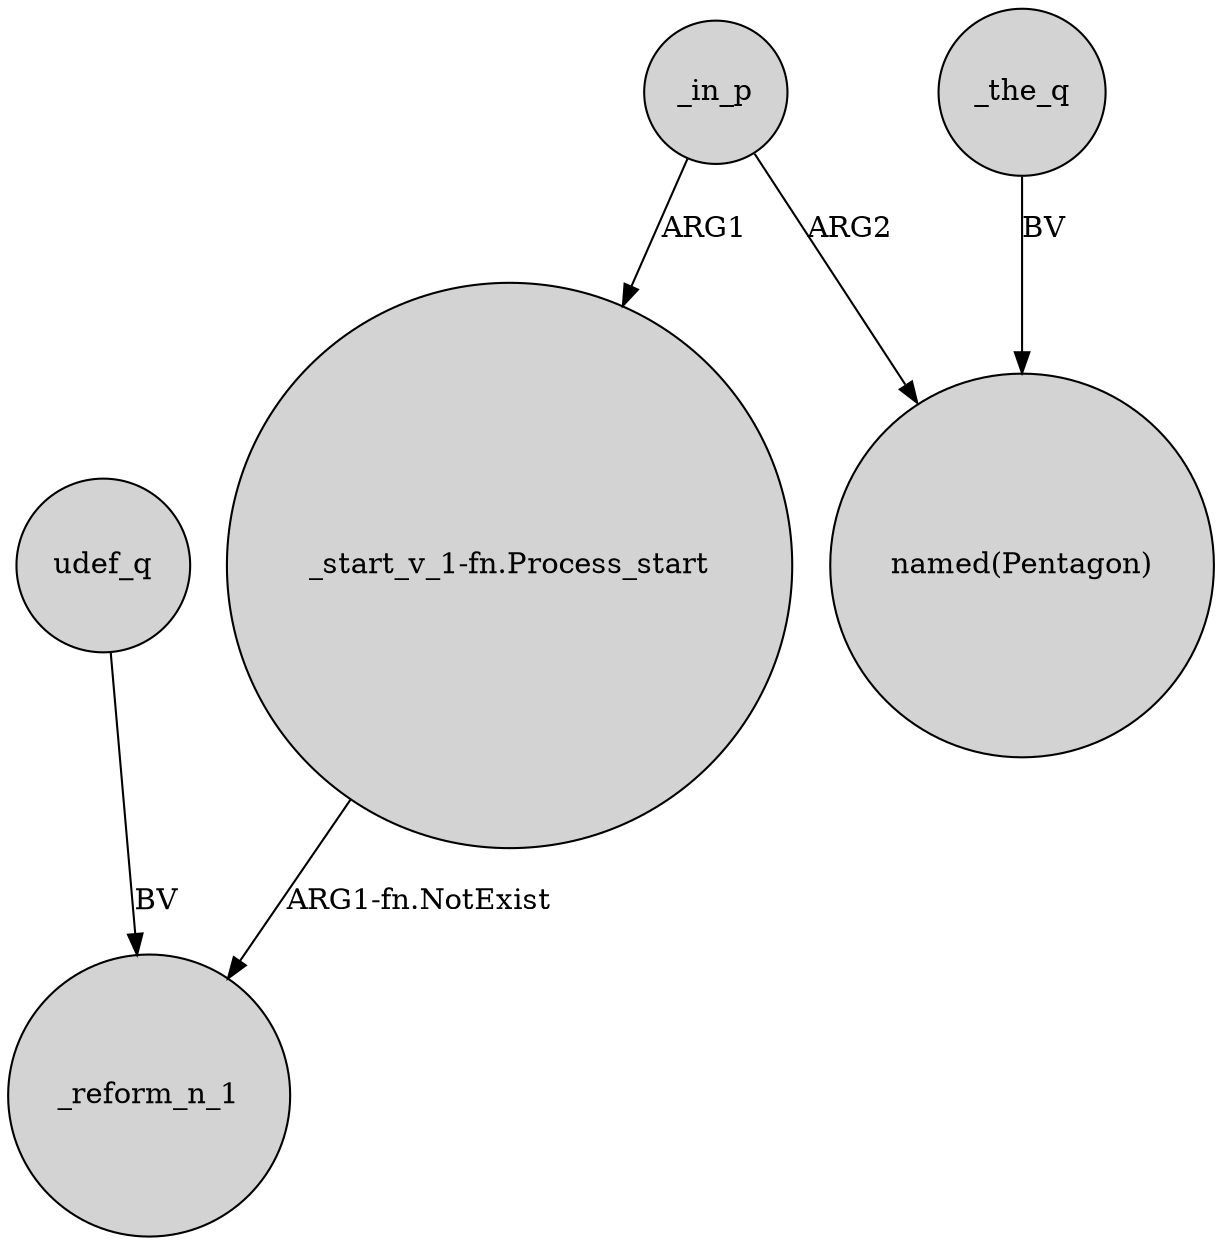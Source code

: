 digraph {
	node [shape=circle style=filled]
	"_start_v_1-fn.Process_start" -> _reform_n_1 [label="ARG1-fn.NotExist"]
	_the_q -> "named(Pentagon)" [label=BV]
	_in_p -> "named(Pentagon)" [label=ARG2]
	_in_p -> "_start_v_1-fn.Process_start" [label=ARG1]
	udef_q -> _reform_n_1 [label=BV]
}
